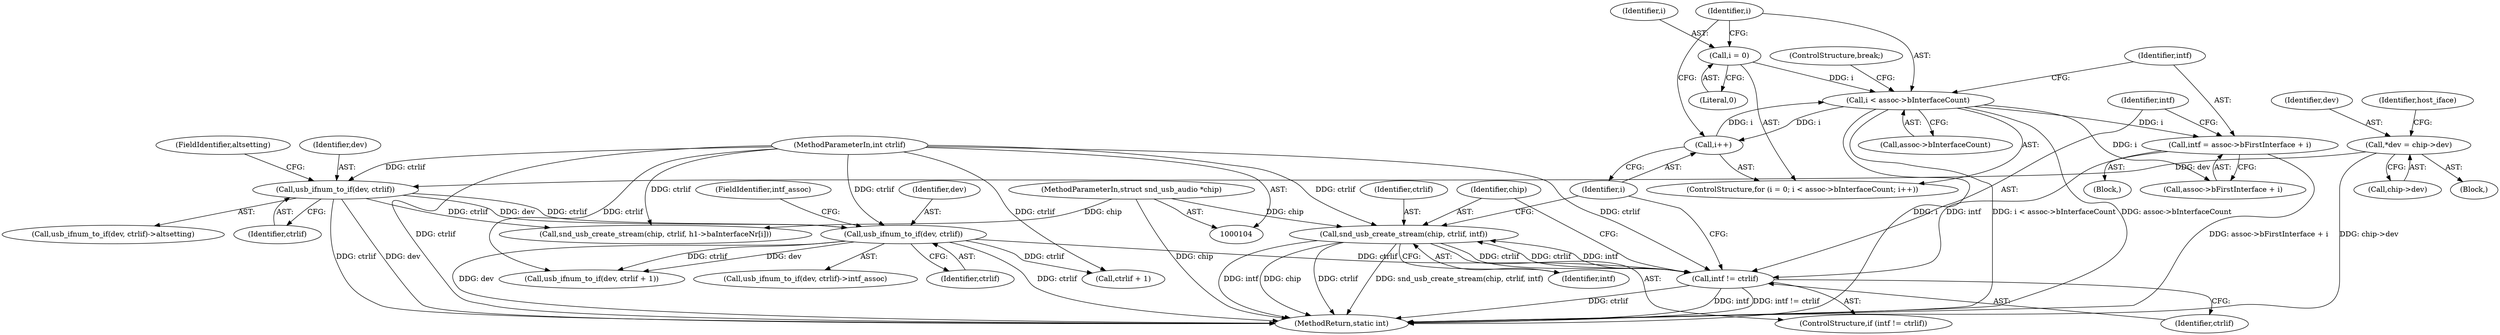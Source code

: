 digraph "0_linux_bfc81a8bc18e3c4ba0cbaa7666ff76be2f998991@API" {
"1000382" [label="(Call,snd_usb_create_stream(chip, ctrlif, intf))"];
"1000105" [label="(MethodParameterIn,struct snd_usb_audio *chip)"];
"1000379" [label="(Call,intf != ctrlif)"];
"1000371" [label="(Call,intf = assoc->bFirstInterface + i)"];
"1000362" [label="(Call,i < assoc->bInterfaceCount)"];
"1000367" [label="(Call,i++)"];
"1000359" [label="(Call,i = 0)"];
"1000382" [label="(Call,snd_usb_create_stream(chip, ctrlif, intf))"];
"1000106" [label="(MethodParameterIn,int ctrlif)"];
"1000302" [label="(Call,usb_ifnum_to_if(dev, ctrlif))"];
"1000125" [label="(Call,usb_ifnum_to_if(dev, ctrlif))"];
"1000109" [label="(Call,*dev = chip->dev)"];
"1000313" [label="(Call,usb_ifnum_to_if(dev, ctrlif + 1))"];
"1000382" [label="(Call,snd_usb_create_stream(chip, ctrlif, intf))"];
"1000106" [label="(MethodParameterIn,int ctrlif)"];
"1000126" [label="(Identifier,dev)"];
"1000369" [label="(Block,)"];
"1000384" [label="(Identifier,ctrlif)"];
"1000373" [label="(Call,assoc->bFirstInterface + i)"];
"1000364" [label="(Call,assoc->bInterfaceCount)"];
"1000361" [label="(Literal,0)"];
"1000381" [label="(Identifier,ctrlif)"];
"1000372" [label="(Identifier,intf)"];
"1000379" [label="(Call,intf != ctrlif)"];
"1000383" [label="(Identifier,chip)"];
"1000380" [label="(Identifier,intf)"];
"1000386" [label="(ControlStructure,break;)"];
"1000363" [label="(Identifier,i)"];
"1000378" [label="(ControlStructure,if (intf != ctrlif))"];
"1000111" [label="(Call,chip->dev)"];
"1000110" [label="(Identifier,dev)"];
"1000287" [label="(Call,snd_usb_create_stream(chip, ctrlif, h1->baInterfaceNr[i]))"];
"1000125" [label="(Call,usb_ifnum_to_if(dev, ctrlif))"];
"1000107" [label="(Block,)"];
"1000105" [label="(MethodParameterIn,struct snd_usb_audio *chip)"];
"1000362" [label="(Call,i < assoc->bInterfaceCount)"];
"1000301" [label="(Call,usb_ifnum_to_if(dev, ctrlif)->intf_assoc)"];
"1000121" [label="(Identifier,host_iface)"];
"1000371" [label="(Call,intf = assoc->bFirstInterface + i)"];
"1000385" [label="(Identifier,intf)"];
"1000303" [label="(Identifier,dev)"];
"1000358" [label="(ControlStructure,for (i = 0; i < assoc->bInterfaceCount; i++))"];
"1000304" [label="(Identifier,ctrlif)"];
"1000359" [label="(Call,i = 0)"];
"1000305" [label="(FieldIdentifier,intf_assoc)"];
"1000368" [label="(Identifier,i)"];
"1000367" [label="(Call,i++)"];
"1000389" [label="(MethodReturn,static int)"];
"1000315" [label="(Call,ctrlif + 1)"];
"1000127" [label="(Identifier,ctrlif)"];
"1000109" [label="(Call,*dev = chip->dev)"];
"1000128" [label="(FieldIdentifier,altsetting)"];
"1000302" [label="(Call,usb_ifnum_to_if(dev, ctrlif))"];
"1000124" [label="(Call,usb_ifnum_to_if(dev, ctrlif)->altsetting)"];
"1000360" [label="(Identifier,i)"];
"1000382" -> "1000378"  [label="AST: "];
"1000382" -> "1000385"  [label="CFG: "];
"1000383" -> "1000382"  [label="AST: "];
"1000384" -> "1000382"  [label="AST: "];
"1000385" -> "1000382"  [label="AST: "];
"1000368" -> "1000382"  [label="CFG: "];
"1000382" -> "1000389"  [label="DDG: chip"];
"1000382" -> "1000389"  [label="DDG: ctrlif"];
"1000382" -> "1000389"  [label="DDG: snd_usb_create_stream(chip, ctrlif, intf)"];
"1000382" -> "1000389"  [label="DDG: intf"];
"1000382" -> "1000379"  [label="DDG: ctrlif"];
"1000105" -> "1000382"  [label="DDG: chip"];
"1000379" -> "1000382"  [label="DDG: ctrlif"];
"1000379" -> "1000382"  [label="DDG: intf"];
"1000106" -> "1000382"  [label="DDG: ctrlif"];
"1000105" -> "1000104"  [label="AST: "];
"1000105" -> "1000389"  [label="DDG: chip"];
"1000105" -> "1000287"  [label="DDG: chip"];
"1000379" -> "1000378"  [label="AST: "];
"1000379" -> "1000381"  [label="CFG: "];
"1000380" -> "1000379"  [label="AST: "];
"1000381" -> "1000379"  [label="AST: "];
"1000383" -> "1000379"  [label="CFG: "];
"1000368" -> "1000379"  [label="CFG: "];
"1000379" -> "1000389"  [label="DDG: intf"];
"1000379" -> "1000389"  [label="DDG: intf != ctrlif"];
"1000379" -> "1000389"  [label="DDG: ctrlif"];
"1000371" -> "1000379"  [label="DDG: intf"];
"1000302" -> "1000379"  [label="DDG: ctrlif"];
"1000106" -> "1000379"  [label="DDG: ctrlif"];
"1000371" -> "1000369"  [label="AST: "];
"1000371" -> "1000373"  [label="CFG: "];
"1000372" -> "1000371"  [label="AST: "];
"1000373" -> "1000371"  [label="AST: "];
"1000380" -> "1000371"  [label="CFG: "];
"1000371" -> "1000389"  [label="DDG: assoc->bFirstInterface + i"];
"1000362" -> "1000371"  [label="DDG: i"];
"1000362" -> "1000358"  [label="AST: "];
"1000362" -> "1000364"  [label="CFG: "];
"1000363" -> "1000362"  [label="AST: "];
"1000364" -> "1000362"  [label="AST: "];
"1000372" -> "1000362"  [label="CFG: "];
"1000386" -> "1000362"  [label="CFG: "];
"1000362" -> "1000389"  [label="DDG: assoc->bInterfaceCount"];
"1000362" -> "1000389"  [label="DDG: i < assoc->bInterfaceCount"];
"1000362" -> "1000389"  [label="DDG: i"];
"1000367" -> "1000362"  [label="DDG: i"];
"1000359" -> "1000362"  [label="DDG: i"];
"1000362" -> "1000367"  [label="DDG: i"];
"1000362" -> "1000373"  [label="DDG: i"];
"1000367" -> "1000358"  [label="AST: "];
"1000367" -> "1000368"  [label="CFG: "];
"1000368" -> "1000367"  [label="AST: "];
"1000363" -> "1000367"  [label="CFG: "];
"1000359" -> "1000358"  [label="AST: "];
"1000359" -> "1000361"  [label="CFG: "];
"1000360" -> "1000359"  [label="AST: "];
"1000361" -> "1000359"  [label="AST: "];
"1000363" -> "1000359"  [label="CFG: "];
"1000106" -> "1000104"  [label="AST: "];
"1000106" -> "1000389"  [label="DDG: ctrlif"];
"1000106" -> "1000125"  [label="DDG: ctrlif"];
"1000106" -> "1000287"  [label="DDG: ctrlif"];
"1000106" -> "1000302"  [label="DDG: ctrlif"];
"1000106" -> "1000313"  [label="DDG: ctrlif"];
"1000106" -> "1000315"  [label="DDG: ctrlif"];
"1000302" -> "1000301"  [label="AST: "];
"1000302" -> "1000304"  [label="CFG: "];
"1000303" -> "1000302"  [label="AST: "];
"1000304" -> "1000302"  [label="AST: "];
"1000305" -> "1000302"  [label="CFG: "];
"1000302" -> "1000389"  [label="DDG: ctrlif"];
"1000302" -> "1000389"  [label="DDG: dev"];
"1000125" -> "1000302"  [label="DDG: dev"];
"1000125" -> "1000302"  [label="DDG: ctrlif"];
"1000302" -> "1000313"  [label="DDG: dev"];
"1000302" -> "1000313"  [label="DDG: ctrlif"];
"1000302" -> "1000315"  [label="DDG: ctrlif"];
"1000125" -> "1000124"  [label="AST: "];
"1000125" -> "1000127"  [label="CFG: "];
"1000126" -> "1000125"  [label="AST: "];
"1000127" -> "1000125"  [label="AST: "];
"1000128" -> "1000125"  [label="CFG: "];
"1000125" -> "1000389"  [label="DDG: ctrlif"];
"1000125" -> "1000389"  [label="DDG: dev"];
"1000109" -> "1000125"  [label="DDG: dev"];
"1000125" -> "1000287"  [label="DDG: ctrlif"];
"1000109" -> "1000107"  [label="AST: "];
"1000109" -> "1000111"  [label="CFG: "];
"1000110" -> "1000109"  [label="AST: "];
"1000111" -> "1000109"  [label="AST: "];
"1000121" -> "1000109"  [label="CFG: "];
"1000109" -> "1000389"  [label="DDG: chip->dev"];
}
